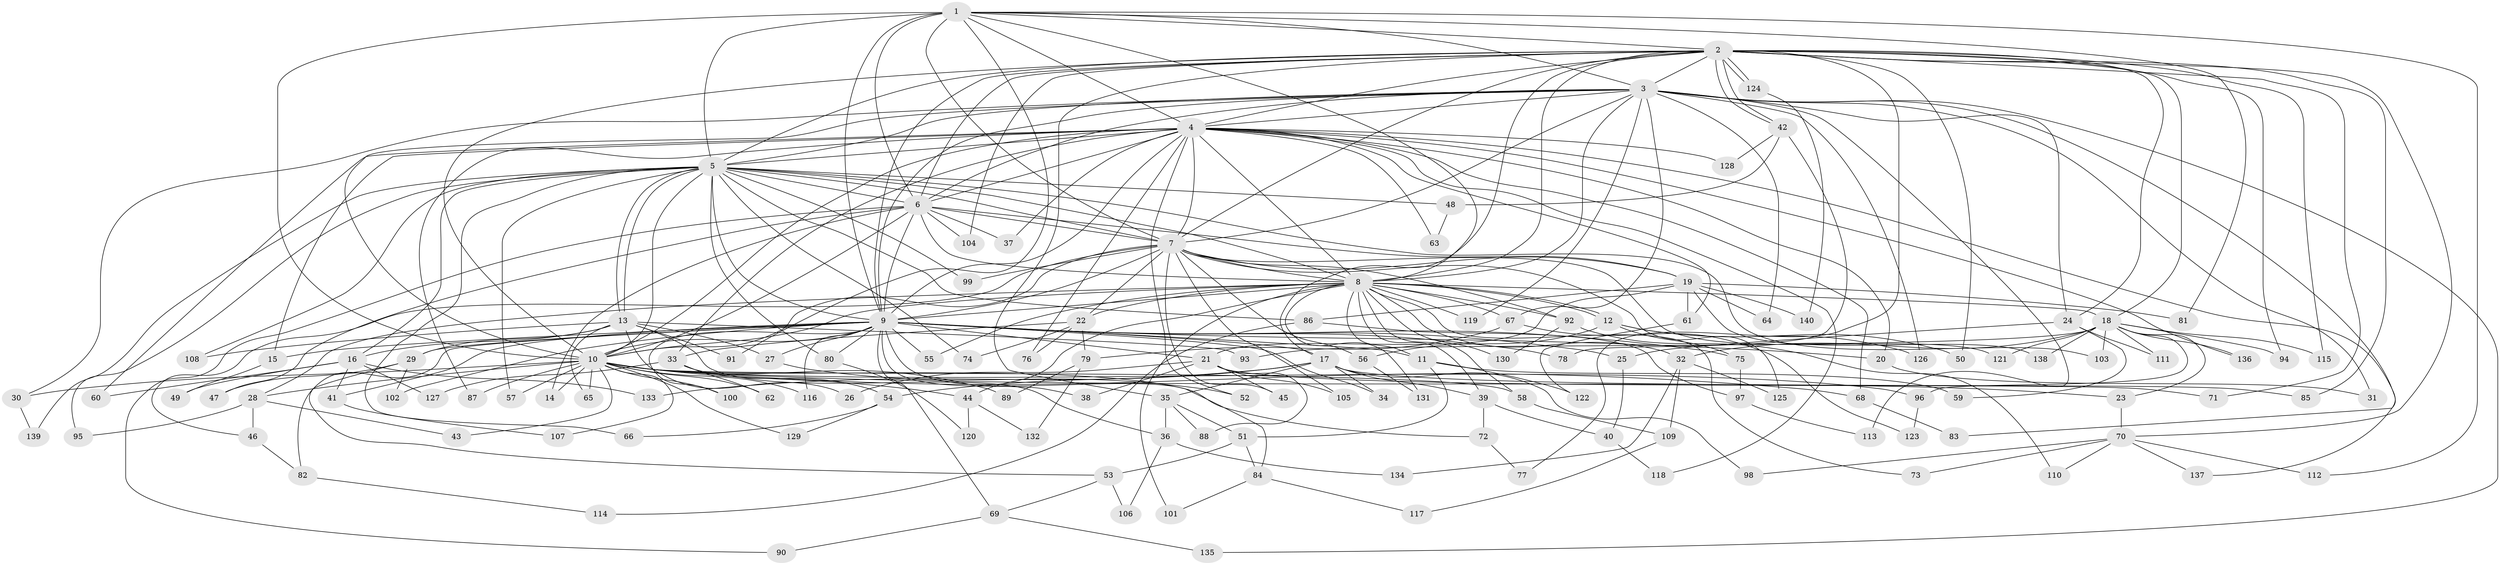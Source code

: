 // coarse degree distribution, {25: 0.028037383177570093, 24: 0.009345794392523364, 19: 0.018691588785046728, 21: 0.009345794392523364, 14: 0.009345794392523364, 28: 0.009345794392523364, 5: 0.037383177570093455, 6: 0.009345794392523364, 11: 0.009345794392523364, 2: 0.5233644859813084, 7: 0.037383177570093455, 8: 0.018691588785046728, 13: 0.009345794392523364, 9: 0.009345794392523364, 3: 0.1588785046728972, 4: 0.102803738317757}
// Generated by graph-tools (version 1.1) at 2025/23/03/03/25 07:23:44]
// undirected, 140 vertices, 305 edges
graph export_dot {
graph [start="1"]
  node [color=gray90,style=filled];
  1;
  2;
  3;
  4;
  5;
  6;
  7;
  8;
  9;
  10;
  11;
  12;
  13;
  14;
  15;
  16;
  17;
  18;
  19;
  20;
  21;
  22;
  23;
  24;
  25;
  26;
  27;
  28;
  29;
  30;
  31;
  32;
  33;
  34;
  35;
  36;
  37;
  38;
  39;
  40;
  41;
  42;
  43;
  44;
  45;
  46;
  47;
  48;
  49;
  50;
  51;
  52;
  53;
  54;
  55;
  56;
  57;
  58;
  59;
  60;
  61;
  62;
  63;
  64;
  65;
  66;
  67;
  68;
  69;
  70;
  71;
  72;
  73;
  74;
  75;
  76;
  77;
  78;
  79;
  80;
  81;
  82;
  83;
  84;
  85;
  86;
  87;
  88;
  89;
  90;
  91;
  92;
  93;
  94;
  95;
  96;
  97;
  98;
  99;
  100;
  101;
  102;
  103;
  104;
  105;
  106;
  107;
  108;
  109;
  110;
  111;
  112;
  113;
  114;
  115;
  116;
  117;
  118;
  119;
  120;
  121;
  122;
  123;
  124;
  125;
  126;
  127;
  128;
  129;
  130;
  131;
  132;
  133;
  134;
  135;
  136;
  137;
  138;
  139;
  140;
  1 -- 2;
  1 -- 3;
  1 -- 4;
  1 -- 5;
  1 -- 6;
  1 -- 7;
  1 -- 8;
  1 -- 9;
  1 -- 10;
  1 -- 81;
  1 -- 91;
  1 -- 112;
  2 -- 3;
  2 -- 4;
  2 -- 5;
  2 -- 6;
  2 -- 7;
  2 -- 8;
  2 -- 9;
  2 -- 10;
  2 -- 17;
  2 -- 18;
  2 -- 24;
  2 -- 35;
  2 -- 42;
  2 -- 42;
  2 -- 50;
  2 -- 70;
  2 -- 71;
  2 -- 77;
  2 -- 85;
  2 -- 94;
  2 -- 104;
  2 -- 115;
  2 -- 124;
  2 -- 124;
  3 -- 4;
  3 -- 5;
  3 -- 6;
  3 -- 7;
  3 -- 8;
  3 -- 9;
  3 -- 10;
  3 -- 24;
  3 -- 30;
  3 -- 31;
  3 -- 64;
  3 -- 67;
  3 -- 83;
  3 -- 113;
  3 -- 119;
  3 -- 126;
  3 -- 135;
  4 -- 5;
  4 -- 6;
  4 -- 7;
  4 -- 8;
  4 -- 9;
  4 -- 10;
  4 -- 15;
  4 -- 20;
  4 -- 33;
  4 -- 37;
  4 -- 52;
  4 -- 60;
  4 -- 61;
  4 -- 63;
  4 -- 68;
  4 -- 76;
  4 -- 87;
  4 -- 118;
  4 -- 128;
  4 -- 136;
  4 -- 137;
  5 -- 6;
  5 -- 7;
  5 -- 8;
  5 -- 9;
  5 -- 10;
  5 -- 13;
  5 -- 13;
  5 -- 16;
  5 -- 48;
  5 -- 57;
  5 -- 66;
  5 -- 74;
  5 -- 80;
  5 -- 86;
  5 -- 95;
  5 -- 99;
  5 -- 103;
  5 -- 108;
  5 -- 139;
  6 -- 7;
  6 -- 8;
  6 -- 9;
  6 -- 10;
  6 -- 14;
  6 -- 19;
  6 -- 37;
  6 -- 47;
  6 -- 90;
  6 -- 104;
  7 -- 8;
  7 -- 9;
  7 -- 10;
  7 -- 19;
  7 -- 22;
  7 -- 45;
  7 -- 46;
  7 -- 56;
  7 -- 92;
  7 -- 99;
  7 -- 105;
  7 -- 121;
  7 -- 125;
  8 -- 9;
  8 -- 10;
  8 -- 11;
  8 -- 12;
  8 -- 12;
  8 -- 18;
  8 -- 22;
  8 -- 28;
  8 -- 32;
  8 -- 39;
  8 -- 44;
  8 -- 55;
  8 -- 58;
  8 -- 67;
  8 -- 73;
  8 -- 92;
  8 -- 101;
  8 -- 119;
  8 -- 130;
  8 -- 131;
  9 -- 10;
  9 -- 11;
  9 -- 15;
  9 -- 17;
  9 -- 20;
  9 -- 21;
  9 -- 25;
  9 -- 27;
  9 -- 29;
  9 -- 34;
  9 -- 38;
  9 -- 41;
  9 -- 55;
  9 -- 69;
  9 -- 75;
  9 -- 78;
  9 -- 80;
  9 -- 82;
  9 -- 84;
  9 -- 100;
  9 -- 102;
  9 -- 116;
  10 -- 14;
  10 -- 23;
  10 -- 28;
  10 -- 30;
  10 -- 43;
  10 -- 44;
  10 -- 57;
  10 -- 58;
  10 -- 62;
  10 -- 65;
  10 -- 68;
  10 -- 72;
  10 -- 87;
  10 -- 89;
  10 -- 96;
  10 -- 100;
  10 -- 107;
  10 -- 116;
  10 -- 129;
  11 -- 51;
  11 -- 59;
  11 -- 122;
  12 -- 50;
  12 -- 56;
  12 -- 75;
  12 -- 126;
  13 -- 16;
  13 -- 26;
  13 -- 27;
  13 -- 29;
  13 -- 36;
  13 -- 65;
  13 -- 91;
  13 -- 93;
  13 -- 108;
  15 -- 49;
  16 -- 41;
  16 -- 49;
  16 -- 60;
  16 -- 127;
  16 -- 133;
  17 -- 34;
  17 -- 35;
  17 -- 39;
  17 -- 54;
  17 -- 85;
  17 -- 98;
  17 -- 133;
  18 -- 23;
  18 -- 32;
  18 -- 93;
  18 -- 94;
  18 -- 96;
  18 -- 103;
  18 -- 111;
  18 -- 115;
  18 -- 121;
  18 -- 136;
  18 -- 138;
  19 -- 21;
  19 -- 61;
  19 -- 64;
  19 -- 81;
  19 -- 86;
  19 -- 138;
  19 -- 140;
  20 -- 31;
  21 -- 26;
  21 -- 38;
  21 -- 45;
  21 -- 71;
  21 -- 88;
  21 -- 105;
  22 -- 33;
  22 -- 74;
  22 -- 76;
  22 -- 79;
  23 -- 70;
  24 -- 25;
  24 -- 59;
  24 -- 111;
  25 -- 40;
  27 -- 52;
  28 -- 43;
  28 -- 46;
  28 -- 95;
  29 -- 47;
  29 -- 53;
  29 -- 102;
  30 -- 139;
  32 -- 109;
  32 -- 125;
  32 -- 134;
  33 -- 54;
  33 -- 62;
  33 -- 127;
  35 -- 36;
  35 -- 51;
  35 -- 88;
  36 -- 106;
  36 -- 134;
  39 -- 40;
  39 -- 72;
  40 -- 118;
  41 -- 107;
  42 -- 48;
  42 -- 78;
  42 -- 128;
  44 -- 120;
  44 -- 132;
  46 -- 82;
  48 -- 63;
  51 -- 53;
  51 -- 84;
  53 -- 69;
  53 -- 106;
  54 -- 66;
  54 -- 129;
  56 -- 131;
  58 -- 109;
  61 -- 122;
  67 -- 79;
  67 -- 123;
  68 -- 83;
  69 -- 90;
  69 -- 135;
  70 -- 73;
  70 -- 98;
  70 -- 110;
  70 -- 112;
  70 -- 137;
  72 -- 77;
  75 -- 97;
  79 -- 89;
  79 -- 132;
  80 -- 120;
  82 -- 114;
  84 -- 101;
  84 -- 117;
  86 -- 97;
  86 -- 114;
  92 -- 110;
  92 -- 130;
  96 -- 123;
  97 -- 113;
  109 -- 117;
  124 -- 140;
}
